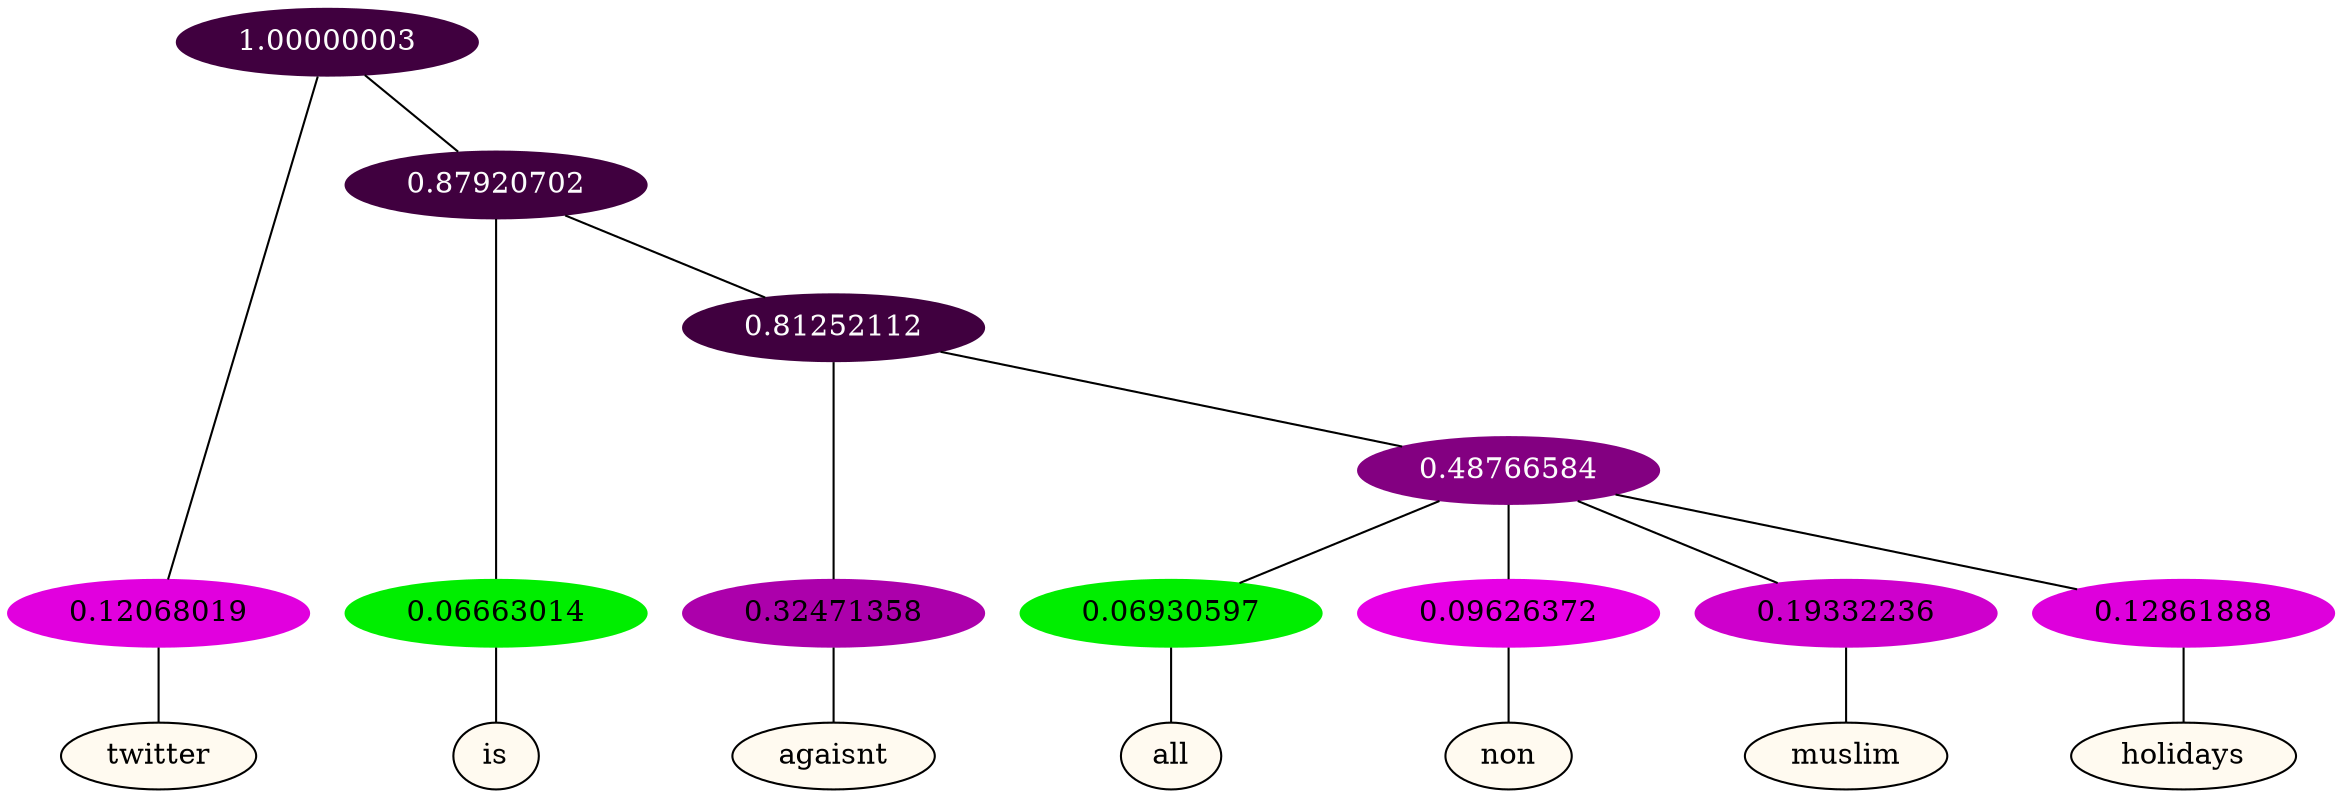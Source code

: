 graph {
	node [format=png height=0.15 nodesep=0.001 ordering=out overlap=prism overlap_scaling=0.01 ranksep=0.001 ratio=0.2 style=filled width=0.15]
	{
		rank=same
		a_w_1 [label=twitter color=black fillcolor=floralwhite style="filled,solid"]
		a_w_3 [label=is color=black fillcolor=floralwhite style="filled,solid"]
		a_w_5 [label=agaisnt color=black fillcolor=floralwhite style="filled,solid"]
		a_w_7 [label=all color=black fillcolor=floralwhite style="filled,solid"]
		a_w_8 [label=non color=black fillcolor=floralwhite style="filled,solid"]
		a_w_9 [label=muslim color=black fillcolor=floralwhite style="filled,solid"]
		a_w_10 [label=holidays color=black fillcolor=floralwhite style="filled,solid"]
	}
	a_n_1 -- a_w_1
	a_n_3 -- a_w_3
	a_n_5 -- a_w_5
	a_n_7 -- a_w_7
	a_n_8 -- a_w_8
	a_n_9 -- a_w_9
	a_n_10 -- a_w_10
	{
		rank=same
		a_n_1 [label=0.12068019 color="0.835 1.000 0.879" fontcolor=black]
		a_n_3 [label=0.06663014 color="0.334 1.000 0.933" fontcolor=black]
		a_n_5 [label=0.32471358 color="0.835 1.000 0.675" fontcolor=black]
		a_n_7 [label=0.06930597 color="0.334 1.000 0.931" fontcolor=black]
		a_n_8 [label=0.09626372 color="0.835 1.000 0.904" fontcolor=black]
		a_n_9 [label=0.19332236 color="0.835 1.000 0.807" fontcolor=black]
		a_n_10 [label=0.12861888 color="0.835 1.000 0.871" fontcolor=black]
	}
	a_n_0 [label=1.00000003 color="0.835 1.000 0.250" fontcolor=grey99]
	a_n_0 -- a_n_1
	a_n_2 [label=0.87920702 color="0.835 1.000 0.250" fontcolor=grey99]
	a_n_0 -- a_n_2
	a_n_2 -- a_n_3
	a_n_4 [label=0.81252112 color="0.835 1.000 0.250" fontcolor=grey99]
	a_n_2 -- a_n_4
	a_n_4 -- a_n_5
	a_n_6 [label=0.48766584 color="0.835 1.000 0.512" fontcolor=grey99]
	a_n_4 -- a_n_6
	a_n_6 -- a_n_7
	a_n_6 -- a_n_8
	a_n_6 -- a_n_9
	a_n_6 -- a_n_10
}
